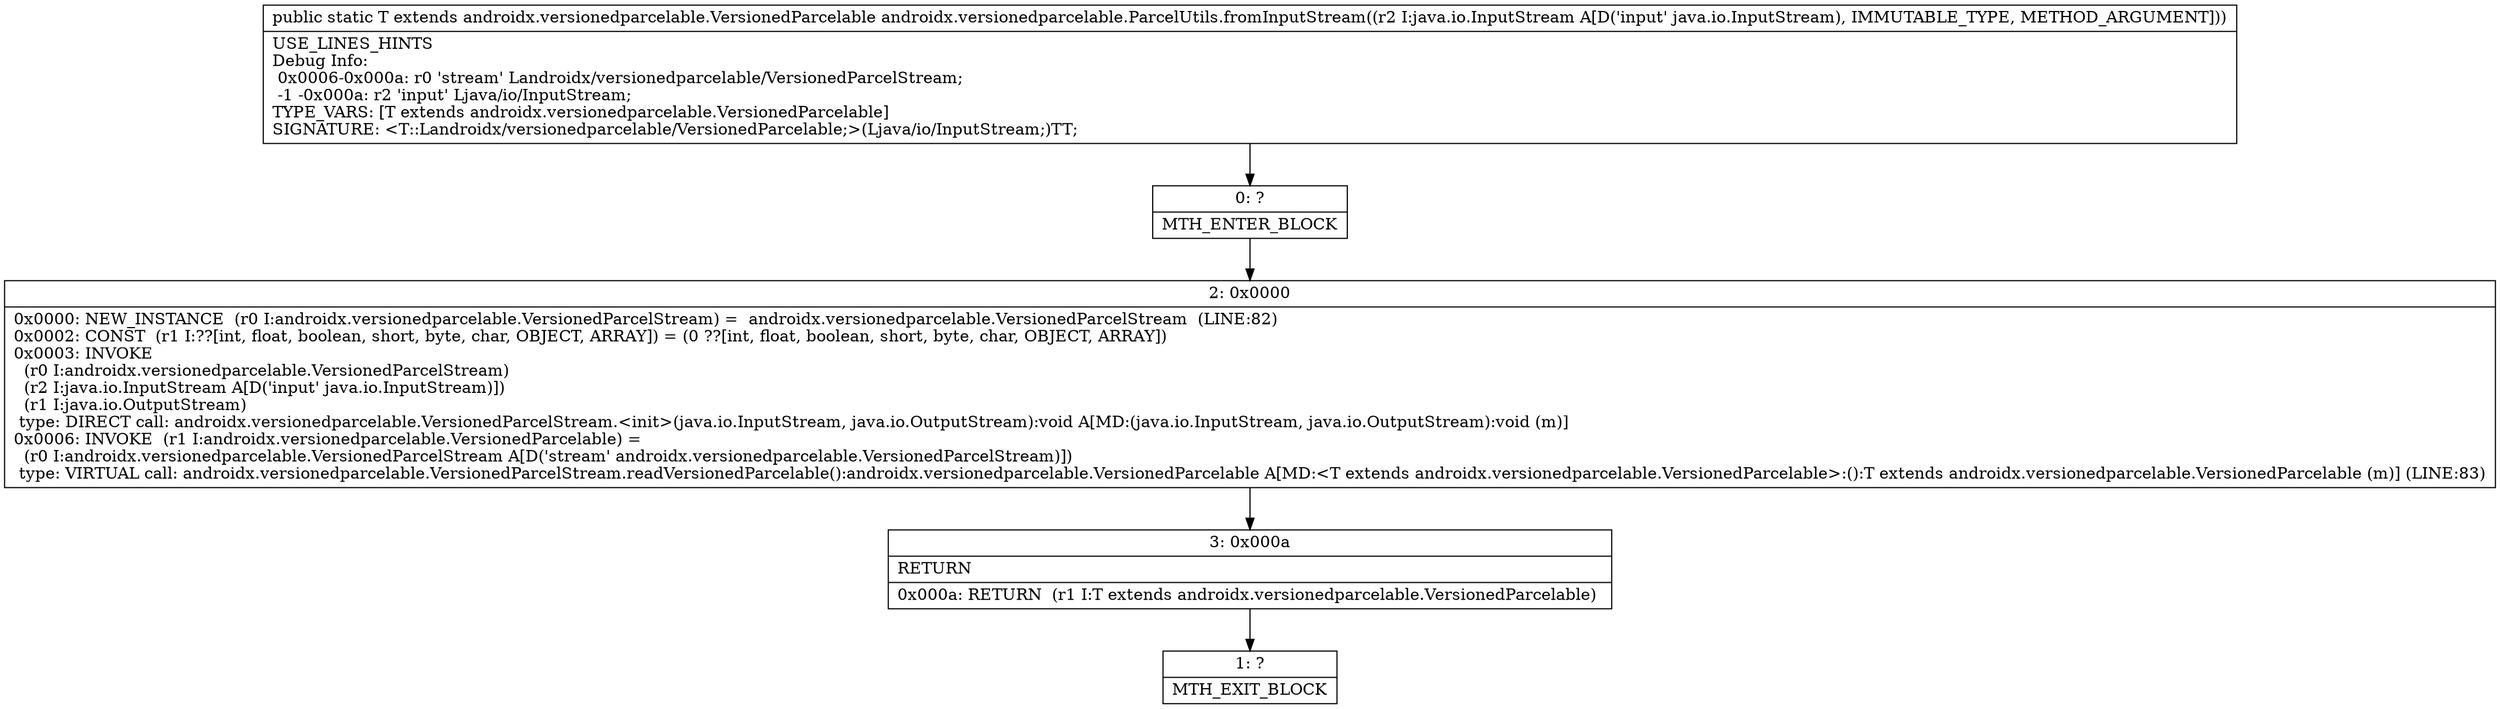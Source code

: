 digraph "CFG forandroidx.versionedparcelable.ParcelUtils.fromInputStream(Ljava\/io\/InputStream;)Landroidx\/versionedparcelable\/VersionedParcelable;" {
Node_0 [shape=record,label="{0\:\ ?|MTH_ENTER_BLOCK\l}"];
Node_2 [shape=record,label="{2\:\ 0x0000|0x0000: NEW_INSTANCE  (r0 I:androidx.versionedparcelable.VersionedParcelStream) =  androidx.versionedparcelable.VersionedParcelStream  (LINE:82)\l0x0002: CONST  (r1 I:??[int, float, boolean, short, byte, char, OBJECT, ARRAY]) = (0 ??[int, float, boolean, short, byte, char, OBJECT, ARRAY]) \l0x0003: INVOKE  \l  (r0 I:androidx.versionedparcelable.VersionedParcelStream)\l  (r2 I:java.io.InputStream A[D('input' java.io.InputStream)])\l  (r1 I:java.io.OutputStream)\l type: DIRECT call: androidx.versionedparcelable.VersionedParcelStream.\<init\>(java.io.InputStream, java.io.OutputStream):void A[MD:(java.io.InputStream, java.io.OutputStream):void (m)]\l0x0006: INVOKE  (r1 I:androidx.versionedparcelable.VersionedParcelable) = \l  (r0 I:androidx.versionedparcelable.VersionedParcelStream A[D('stream' androidx.versionedparcelable.VersionedParcelStream)])\l type: VIRTUAL call: androidx.versionedparcelable.VersionedParcelStream.readVersionedParcelable():androidx.versionedparcelable.VersionedParcelable A[MD:\<T extends androidx.versionedparcelable.VersionedParcelable\>:():T extends androidx.versionedparcelable.VersionedParcelable (m)] (LINE:83)\l}"];
Node_3 [shape=record,label="{3\:\ 0x000a|RETURN\l|0x000a: RETURN  (r1 I:T extends androidx.versionedparcelable.VersionedParcelable) \l}"];
Node_1 [shape=record,label="{1\:\ ?|MTH_EXIT_BLOCK\l}"];
MethodNode[shape=record,label="{public static T extends androidx.versionedparcelable.VersionedParcelable androidx.versionedparcelable.ParcelUtils.fromInputStream((r2 I:java.io.InputStream A[D('input' java.io.InputStream), IMMUTABLE_TYPE, METHOD_ARGUMENT]))  | USE_LINES_HINTS\lDebug Info:\l  0x0006\-0x000a: r0 'stream' Landroidx\/versionedparcelable\/VersionedParcelStream;\l  \-1 \-0x000a: r2 'input' Ljava\/io\/InputStream;\lTYPE_VARS: [T extends androidx.versionedparcelable.VersionedParcelable]\lSIGNATURE: \<T::Landroidx\/versionedparcelable\/VersionedParcelable;\>(Ljava\/io\/InputStream;)TT;\l}"];
MethodNode -> Node_0;Node_0 -> Node_2;
Node_2 -> Node_3;
Node_3 -> Node_1;
}

